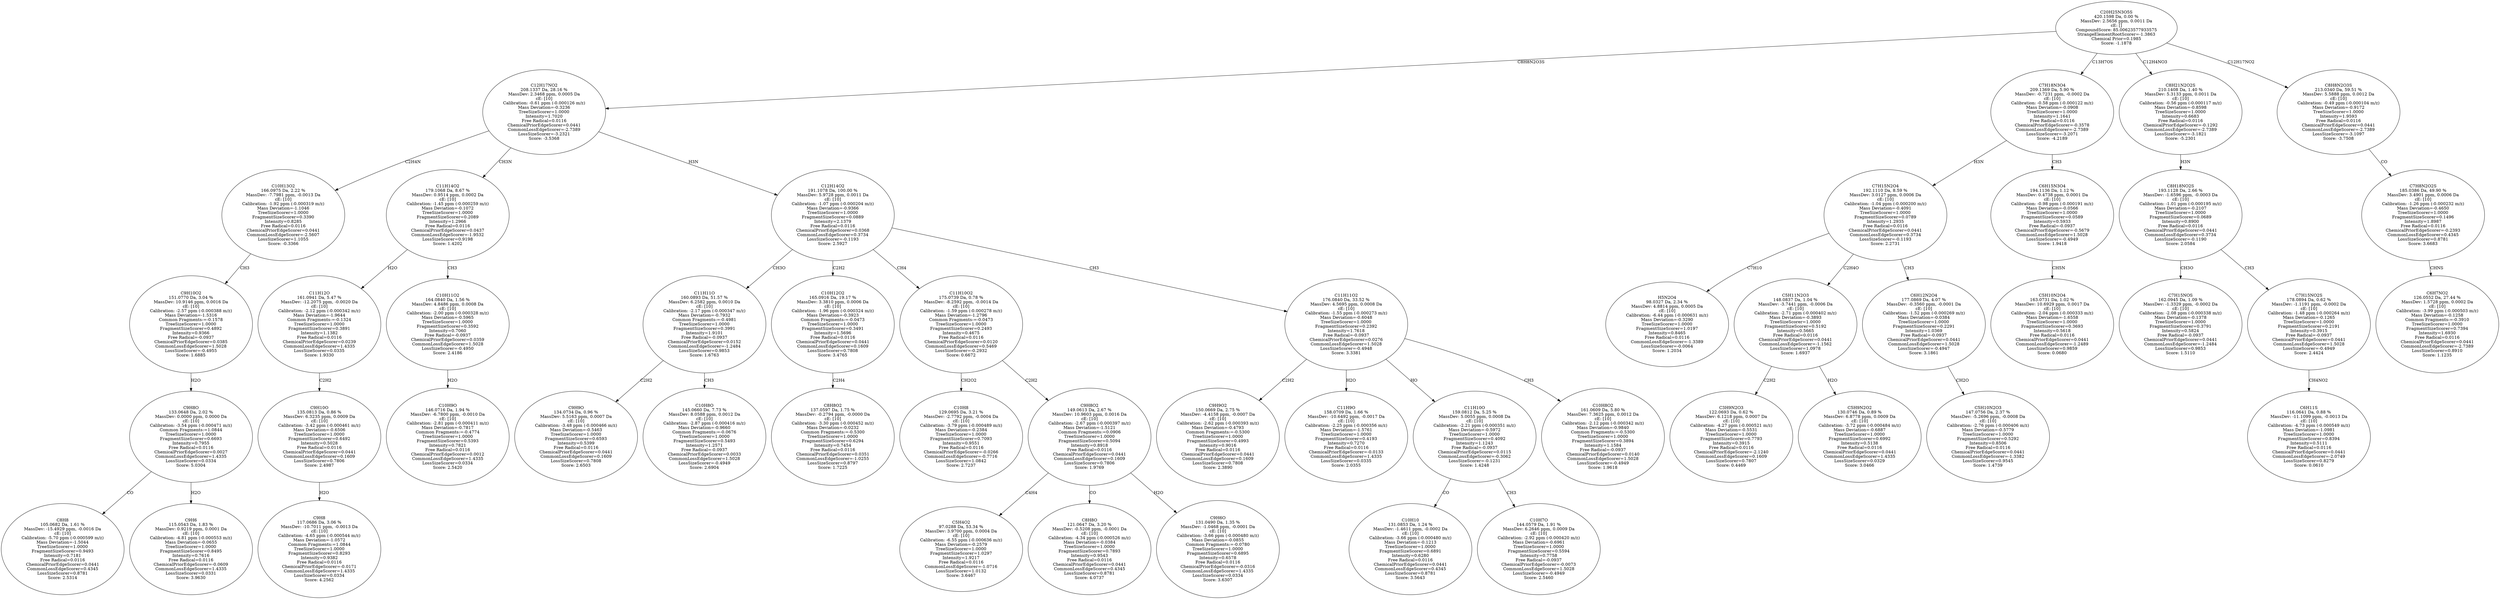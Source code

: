 strict digraph {
v1 [label="C8H8\n105.0682 Da, 1.61 %\nMassDev: -15.4929 ppm, -0.0016 Da\ncE: [10]\nCalibration: -5.70 ppm (-0.000599 m/z)\nMass Deviation=-1.5044\nTreeSizeScorer=1.0000\nFragmentSizeScorer=0.9493\nIntensity=0.7181\nFree Radical=0.0116\nChemicalPriorEdgeScorer=0.0441\nCommonLossEdgeScorer=0.4345\nLossSizeScorer=0.8781\nScore: 2.5314"];
v2 [label="C9H6\n115.0543 Da, 1.83 %\nMassDev: 0.9219 ppm, 0.0001 Da\ncE: [10]\nCalibration: -4.81 ppm (-0.000553 m/z)\nMass Deviation=-0.0655\nTreeSizeScorer=1.0000\nFragmentSizeScorer=0.8495\nIntensity=0.7616\nFree Radical=0.0116\nChemicalPriorEdgeScorer=-0.0609\nCommonLossEdgeScorer=1.4335\nLossSizeScorer=0.0331\nScore: 3.9630"];
v3 [label="C9H8O\n133.0648 Da, 2.02 %\nMassDev: 0.0000 ppm, 0.0000 Da\ncE: [10]\nCalibration: -3.54 ppm (-0.000471 m/z)\nCommon Fragments:=1.0844\nTreeSizeScorer=1.0000\nFragmentSizeScorer=0.6693\nIntensity=0.7955\nFree Radical=0.0116\nChemicalPriorEdgeScorer=0.0027\nCommonLossEdgeScorer=1.4335\nLossSizeScorer=0.0334\nScore: 5.0304"];
v4 [label="C9H10O2\n151.0770 Da, 3.04 %\nMassDev: 10.9146 ppm, 0.0016 Da\ncE: [10]\nCalibration: -2.57 ppm (-0.000388 m/z)\nMass Deviation=-1.5316\nCommon Fragments:=-0.1578\nTreeSizeScorer=1.0000\nFragmentSizeScorer=0.4892\nIntensity=0.9366\nFree Radical=-0.0937\nChemicalPriorEdgeScorer=0.0385\nCommonLossEdgeScorer=1.5028\nLossSizeScorer=-0.4955\nScore: 1.6885"];
v5 [label="C10H13O2\n166.0975 Da, 2.22 %\nMassDev: -7.7981 ppm, -0.0013 Da\ncE: [10]\nCalibration: -1.92 ppm (-0.000319 m/z)\nMass Deviation=-1.1046\nTreeSizeScorer=1.0000\nFragmentSizeScorer=0.3390\nIntensity=0.8285\nFree Radical=0.0116\nChemicalPriorEdgeScorer=0.0441\nCommonLossEdgeScorer=-2.5607\nLossSizeScorer=1.1055\nScore: -0.3366"];
v6 [label="C9H8\n117.0686 Da, 3.06 %\nMassDev: -10.7011 ppm, -0.0013 Da\ncE: [10]\nCalibration: -4.65 ppm (-0.000544 m/z)\nMass Deviation=-1.0572\nCommon Fragments:=1.0844\nTreeSizeScorer=1.0000\nFragmentSizeScorer=0.8293\nIntensity=0.9382\nFree Radical=0.0116\nChemicalPriorEdgeScorer=-0.0171\nCommonLossEdgeScorer=1.4335\nLossSizeScorer=0.0334\nScore: 4.2562"];
v7 [label="C9H10O\n135.0813 Da, 0.86 %\nMassDev: 6.3235 ppm, 0.0009 Da\ncE: [10]\nCalibration: -3.42 ppm (-0.000461 m/z)\nMass Deviation=-0.6506\nTreeSizeScorer=1.0000\nFragmentSizeScorer=0.6492\nIntensity=0.5028\nFree Radical=0.0116\nChemicalPriorEdgeScorer=0.0441\nCommonLossEdgeScorer=0.1609\nLossSizeScorer=0.7806\nScore: 2.4987"];
v8 [label="C11H12O\n161.0941 Da, 5.47 %\nMassDev: -12.2075 ppm, -0.0020 Da\ncE: [10]\nCalibration: -2.12 ppm (-0.000342 m/z)\nMass Deviation=-1.9644\nCommon Fragments:=-0.1324\nTreeSizeScorer=1.0000\nFragmentSizeScorer=0.3891\nIntensity=1.1382\nFree Radical=0.0116\nChemicalPriorEdgeScorer=0.0239\nCommonLossEdgeScorer=1.4335\nLossSizeScorer=0.0335\nScore: 1.9330"];
v9 [label="C10H9O\n146.0716 Da, 1.94 %\nMassDev: -6.7800 ppm, -0.0010 Da\ncE: [10]\nCalibration: -2.81 ppm (-0.000411 m/z)\nMass Deviation=-0.7817\nCommon Fragments:=-0.4774\nTreeSizeScorer=1.0000\nFragmentSizeScorer=0.5393\nIntensity=0.7821\nFree Radical=0.0116\nChemicalPriorEdgeScorer=0.0012\nCommonLossEdgeScorer=1.4335\nLossSizeScorer=0.0334\nScore: 2.5420"];
v10 [label="C10H11O2\n164.0840 Da, 1.56 %\nMassDev: 4.8486 ppm, 0.0008 Da\ncE: [10]\nCalibration: -2.00 ppm (-0.000328 m/z)\nMass Deviation=-0.5965\nTreeSizeScorer=1.0000\nFragmentSizeScorer=0.3592\nIntensity=0.7060\nFree Radical=-0.0937\nChemicalPriorEdgeScorer=0.0359\nCommonLossEdgeScorer=1.5028\nLossSizeScorer=-0.4950\nScore: 2.4186"];
v11 [label="C11H14O2\n179.1068 Da, 8.67 %\nMassDev: 0.9514 ppm, 0.0002 Da\ncE: [10]\nCalibration: -1.45 ppm (-0.000259 m/z)\nMass Deviation=-0.1072\nTreeSizeScorer=1.0000\nFragmentSizeScorer=0.2089\nIntensity=1.2966\nFree Radical=0.0116\nChemicalPriorEdgeScorer=0.0437\nCommonLossEdgeScorer=-1.9532\nLossSizeScorer=0.9198\nScore: 1.4202"];
v12 [label="C9H9O\n134.0734 Da, 0.96 %\nMassDev: 5.5163 ppm, 0.0007 Da\ncE: [10]\nCalibration: -3.48 ppm (-0.000466 m/z)\nMass Deviation=-0.5463\nTreeSizeScorer=1.0000\nFragmentSizeScorer=0.6593\nIntensity=0.5399\nFree Radical=0.0116\nChemicalPriorEdgeScorer=0.0441\nCommonLossEdgeScorer=0.1609\nLossSizeScorer=0.7808\nScore: 2.6503"];
v13 [label="C10H8O\n145.0660 Da, 7.73 %\nMassDev: 8.0588 ppm, 0.0012 Da\ncE: [10]\nCalibration: -2.87 ppm (-0.000416 m/z)\nMass Deviation=-0.9660\nCommon Fragments:=-0.0676\nTreeSizeScorer=1.0000\nFragmentSizeScorer=0.5493\nIntensity=1.2571\nFree Radical=-0.0937\nChemicalPriorEdgeScorer=0.0033\nCommonLossEdgeScorer=1.5028\nLossSizeScorer=-0.4949\nScore: 2.6904"];
v14 [label="C11H11O\n160.0893 Da, 51.57 %\nMassDev: 6.2582 ppm, 0.0010 Da\ncE: [10]\nCalibration: -2.17 ppm (-0.000347 m/z)\nMass Deviation=-0.7932\nCommon Fragments:=-0.4981\nTreeSizeScorer=1.0000\nFragmentSizeScorer=0.3991\nIntensity=1.9101\nFree Radical=-0.0937\nChemicalPriorEdgeScorer=0.0152\nCommonLossEdgeScorer=-1.2484\nLossSizeScorer=0.9853\nScore: 1.6763"];
v15 [label="C8H8O2\n137.0597 Da, 1.75 %\nMassDev: -0.2794 ppm, -0.0000 Da\ncE: [10]\nCalibration: -3.30 ppm (-0.000452 m/z)\nMass Deviation=-0.0232\nCommon Fragments:=-0.5300\nTreeSizeScorer=1.0000\nFragmentSizeScorer=0.6294\nIntensity=0.7454\nFree Radical=0.0116\nChemicalPriorEdgeScorer=0.0351\nCommonLossEdgeScorer=-1.0255\nLossSizeScorer=0.8797\nScore: 1.7225"];
v16 [label="C10H12O2\n165.0916 Da, 19.17 %\nMassDev: 3.3810 ppm, 0.0006 Da\ncE: [10]\nCalibration: -1.96 ppm (-0.000324 m/z)\nMass Deviation=-0.3923\nCommon Fragments:=-0.0473\nTreeSizeScorer=1.0000\nFragmentSizeScorer=0.3491\nIntensity=1.5696\nFree Radical=0.0116\nChemicalPriorEdgeScorer=0.0441\nCommonLossEdgeScorer=0.1609\nLossSizeScorer=0.7808\nScore: 3.4765"];
v17 [label="C10H8\n129.0695 Da, 3.21 %\nMassDev: -2.7792 ppm, -0.0004 Da\ncE: [10]\nCalibration: -3.79 ppm (-0.000489 m/z)\nMass Deviation=-0.2384\nTreeSizeScorer=1.0000\nFragmentSizeScorer=0.7093\nIntensity=0.9551\nFree Radical=0.0116\nChemicalPriorEdgeScorer=-0.0266\nCommonLossEdgeScorer=-0.7716\nLossSizeScorer=1.0842\nScore: 2.7237"];
v18 [label="C5H4O2\n97.0288 Da, 53.34 %\nMassDev: 3.9700 ppm, 0.0004 Da\ncE: [10]\nCalibration: -6.55 ppm (-0.000636 m/z)\nMass Deviation=-0.2579\nTreeSizeScorer=1.0000\nFragmentSizeScorer=1.0297\nIntensity=1.9217\nFree Radical=0.0116\nCommonLossEdgeScorer=-1.0716\nLossSizeScorer=1.0132\nScore: 3.6467"];
v19 [label="C8H8O\n121.0647 Da, 3.20 %\nMassDev: -0.5208 ppm, -0.0001 Da\ncE: [10]\nCalibration: -4.34 ppm (-0.000526 m/z)\nMass Deviation=-0.0384\nTreeSizeScorer=1.0000\nFragmentSizeScorer=0.7893\nIntensity=0.9543\nFree Radical=0.0116\nChemicalPriorEdgeScorer=0.0441\nCommonLossEdgeScorer=0.4345\nLossSizeScorer=0.8781\nScore: 4.0737"];
v20 [label="C9H6O\n131.0490 Da, 1.35 %\nMassDev: -1.0468 ppm, -0.0001 Da\ncE: [10]\nCalibration: -3.66 ppm (-0.000480 m/z)\nMass Deviation=-0.0855\nCommon Fragments:=-0.0780\nTreeSizeScorer=1.0000\nFragmentSizeScorer=0.6895\nIntensity=0.6578\nFree Radical=0.0116\nChemicalPriorEdgeScorer=-0.0316\nCommonLossEdgeScorer=1.4335\nLossSizeScorer=0.0334\nScore: 3.6307"];
v21 [label="C9H8O2\n149.0613 Da, 2.67 %\nMassDev: 10.9603 ppm, 0.0016 Da\ncE: [10]\nCalibration: -2.67 ppm (-0.000397 m/z)\nMass Deviation=-1.5121\nCommon Fragments:=0.0906\nTreeSizeScorer=1.0000\nFragmentSizeScorer=0.5094\nIntensity=0.8918\nFree Radical=0.0116\nChemicalPriorEdgeScorer=0.0441\nCommonLossEdgeScorer=0.1609\nLossSizeScorer=0.7806\nScore: 1.9769"];
v22 [label="C11H10O2\n175.0739 Da, 0.78 %\nMassDev: -8.2592 ppm, -0.0014 Da\ncE: [10]\nCalibration: -1.59 ppm (-0.000278 m/z)\nMass Deviation=-1.2796\nCommon Fragments:=-0.0473\nTreeSizeScorer=1.0000\nFragmentSizeScorer=0.2493\nIntensity=0.4675\nFree Radical=0.0116\nChemicalPriorEdgeScorer=0.0120\nCommonLossEdgeScorer=0.5469\nLossSizeScorer=-0.2932\nScore: 0.6672"];
v23 [label="C9H9O2\n150.0669 Da, 2.75 %\nMassDev: -4.4158 ppm, -0.0007 Da\ncE: [10]\nCalibration: -2.62 ppm (-0.000393 m/z)\nMass Deviation=-0.4793\nCommon Fragments:=-0.5300\nTreeSizeScorer=1.0000\nFragmentSizeScorer=0.4993\nIntensity=0.9016\nFree Radical=0.0116\nChemicalPriorEdgeScorer=0.0441\nCommonLossEdgeScorer=0.1609\nLossSizeScorer=0.7808\nScore: 2.3890"];
v24 [label="C11H9O\n158.0709 Da, 1.66 %\nMassDev: -10.6492 ppm, -0.0017 Da\ncE: [10]\nCalibration: -2.25 ppm (-0.000356 m/z)\nMass Deviation=-1.5761\nTreeSizeScorer=1.0000\nFragmentSizeScorer=0.4193\nIntensity=0.7270\nFree Radical=0.0116\nChemicalPriorEdgeScorer=-0.0133\nCommonLossEdgeScorer=1.4335\nLossSizeScorer=0.0335\nScore: 2.0355"];
v25 [label="C10H10\n131.0853 Da, 1.24 %\nMassDev: -1.4611 ppm, -0.0002 Da\ncE: [10]\nCalibration: -3.66 ppm (-0.000480 m/z)\nMass Deviation=-0.1213\nTreeSizeScorer=1.0000\nFragmentSizeScorer=0.6891\nIntensity=0.6280\nFree Radical=0.0116\nChemicalPriorEdgeScorer=0.0441\nCommonLossEdgeScorer=0.4345\nLossSizeScorer=0.8781\nScore: 3.5643"];
v26 [label="C10H7O\n144.0579 Da, 1.91 %\nMassDev: 6.2646 ppm, 0.0009 Da\ncE: [10]\nCalibration: -2.92 ppm (-0.000420 m/z)\nMass Deviation=-0.6961\nTreeSizeScorer=1.0000\nFragmentSizeScorer=0.5594\nIntensity=0.7758\nFree Radical=-0.0937\nChemicalPriorEdgeScorer=-0.0073\nCommonLossEdgeScorer=1.5028\nLossSizeScorer=-0.4949\nScore: 2.5460"];
v27 [label="C11H10O\n159.0812 Da, 5.25 %\nMassDev: 5.0055 ppm, 0.0008 Da\ncE: [10]\nCalibration: -2.21 ppm (-0.000351 m/z)\nMass Deviation=-0.5972\nTreeSizeScorer=1.0000\nFragmentSizeScorer=0.4092\nIntensity=1.1243\nFree Radical=-0.0937\nChemicalPriorEdgeScorer=0.0115\nCommonLossEdgeScorer=-0.3062\nLossSizeScorer=-0.1231\nScore: 1.4248"];
v28 [label="C10H8O2\n161.0609 Da, 5.80 %\nMassDev: 7.3625 ppm, 0.0012 Da\ncE: [10]\nCalibration: -2.12 ppm (-0.000342 m/z)\nMass Deviation=-0.9840\nCommon Fragments:=-0.5300\nTreeSizeScorer=1.0000\nFragmentSizeScorer=0.3894\nIntensity=1.1584\nFree Radical=-0.0937\nChemicalPriorEdgeScorer=0.0140\nCommonLossEdgeScorer=1.5028\nLossSizeScorer=-0.4949\nScore: 1.9618"];
v29 [label="C11H11O2\n176.0840 Da, 33.52 %\nMassDev: 4.5695 ppm, 0.0008 Da\ncE: [10]\nCalibration: -1.55 ppm (-0.000273 m/z)\nMass Deviation=-0.6048\nTreeSizeScorer=1.0000\nFragmentSizeScorer=0.2392\nIntensity=1.7618\nFree Radical=-0.0937\nChemicalPriorEdgeScorer=0.0276\nCommonLossEdgeScorer=1.5028\nLossSizeScorer=-0.4948\nScore: 3.3381"];
v30 [label="C12H14O2\n191.1078 Da, 100.00 %\nMassDev: 5.9728 ppm, 0.0011 Da\ncE: [10]\nCalibration: -1.07 ppm (-0.000204 m/z)\nMass Deviation=-0.9366\nTreeSizeScorer=1.0000\nFragmentSizeScorer=0.0889\nIntensity=2.1379\nFree Radical=0.0116\nChemicalPriorEdgeScorer=0.0368\nCommonLossEdgeScorer=0.3734\nLossSizeScorer=-0.1193\nScore: 2.5927"];
v31 [label="C12H17NO2\n208.1337 Da, 28.16 %\nMassDev: 2.3468 ppm, 0.0005 Da\ncE: [10]\nCalibration: -0.61 ppm (-0.000126 m/z)\nMass Deviation=-0.3236\nTreeSizeScorer=1.0000\nIntensity=1.7020\nFree Radical=0.0116\nChemicalPriorEdgeScorer=0.0441\nCommonLossEdgeScorer=-2.7389\nLossSizeScorer=-3.2321\nScore: -3.5368"];
v32 [label="H5N2O4\n98.0327 Da, 2.34 %\nMassDev: 4.8814 ppm, 0.0005 Da\ncE: [10]\nCalibration: -6.44 ppm (-0.000631 m/z)\nMass Deviation=-0.3290\nTreeSizeScorer=1.0000\nFragmentSizeScorer=1.0197\nIntensity=0.8465\nFree Radical=0.0116\nCommonLossEdgeScorer=-1.3389\nLossSizeScorer=-0.0064\nScore: 1.2034"];
v33 [label="C3H9N2O3\n122.0693 Da, 0.62 %\nMassDev: 6.1218 ppm, 0.0007 Da\ncE: [10]\nCalibration: -4.27 ppm (-0.000521 m/z)\nMass Deviation=-0.5531\nTreeSizeScorer=1.0000\nFragmentSizeScorer=0.7793\nIntensity=0.3915\nFree Radical=0.0116\nChemicalPriorEdgeScorer=-2.1240\nCommonLossEdgeScorer=0.1609\nLossSizeScorer=0.7807\nScore: 0.4469"];
v34 [label="C5H9N2O2\n130.0746 Da, 0.89 %\nMassDev: 6.8778 ppm, 0.0009 Da\ncE: [10]\nCalibration: -3.72 ppm (-0.000484 m/z)\nMass Deviation=-0.6887\nTreeSizeScorer=1.0000\nFragmentSizeScorer=0.6992\nIntensity=0.5138\nFree Radical=0.0116\nChemicalPriorEdgeScorer=0.0441\nCommonLossEdgeScorer=1.4335\nLossSizeScorer=0.0329\nScore: 3.0466"];
v35 [label="C5H11N2O3\n148.0837 Da, 1.04 %\nMassDev: -3.7441 ppm, -0.0006 Da\ncE: [10]\nCalibration: -2.71 ppm (-0.000402 m/z)\nMass Deviation=-0.3893\nTreeSizeScorer=1.0000\nFragmentSizeScorer=0.5192\nIntensity=0.5665\nFree Radical=0.0116\nChemicalPriorEdgeScorer=0.0441\nCommonLossEdgeScorer=-1.1562\nLossSizeScorer=1.0978\nScore: 1.6937"];
v36 [label="C5H10N2O3\n147.0756 Da, 2.37 %\nMassDev: -5.2696 ppm, -0.0008 Da\ncE: [10]\nCalibration: -2.76 ppm (-0.000406 m/z)\nMass Deviation=-0.5779\nTreeSizeScorer=1.0000\nFragmentSizeScorer=0.5292\nIntensity=0.8506\nFree Radical=0.0116\nChemicalPriorEdgeScorer=0.0441\nCommonLossEdgeScorer=-1.3382\nLossSizeScorer=0.9545\nScore: 1.4739"];
v37 [label="C6H12N2O4\n177.0869 Da, 4.07 %\nMassDev: -0.3560 ppm, -0.0001 Da\ncE: [10]\nCalibration: -1.52 ppm (-0.000269 m/z)\nMass Deviation=-0.0384\nTreeSizeScorer=1.0000\nFragmentSizeScorer=0.2291\nIntensity=1.0369\nFree Radical=-0.0937\nChemicalPriorEdgeScorer=0.0441\nCommonLossEdgeScorer=1.5028\nLossSizeScorer=-0.4947\nScore: 3.1861"];
v38 [label="C7H15N2O4\n192.1110 Da, 8.59 %\nMassDev: 3.0127 ppm, 0.0006 Da\ncE: [10]\nCalibration: -1.04 ppm (-0.000200 m/z)\nMass Deviation=-0.4091\nTreeSizeScorer=1.0000\nFragmentSizeScorer=0.0789\nIntensity=1.2935\nFree Radical=0.0116\nChemicalPriorEdgeScorer=0.0441\nCommonLossEdgeScorer=0.3734\nLossSizeScorer=-0.1193\nScore: 2.2731"];
v39 [label="C5H10N2O4\n163.0731 Da, 1.02 %\nMassDev: 10.6929 ppm, 0.0017 Da\ncE: [10]\nCalibration: -2.04 ppm (-0.000333 m/z)\nMass Deviation=-1.6558\nTreeSizeScorer=1.0000\nFragmentSizeScorer=0.3693\nIntensity=0.5618\nFree Radical=0.0116\nChemicalPriorEdgeScorer=0.0441\nCommonLossEdgeScorer=-1.2489\nLossSizeScorer=0.9859\nScore: 0.0680"];
v40 [label="C6H15N3O4\n194.1136 Da, 1.12 %\nMassDev: 0.4738 ppm, 0.0001 Da\ncE: [10]\nCalibration: -0.98 ppm (-0.000191 m/z)\nMass Deviation=-0.0566\nTreeSizeScorer=1.0000\nFragmentSizeScorer=0.0589\nIntensity=0.5933\nFree Radical=-0.0937\nChemicalPriorEdgeScorer=-0.5679\nCommonLossEdgeScorer=1.5028\nLossSizeScorer=-0.4949\nScore: 1.9418"];
v41 [label="C7H18N3O4\n209.1369 Da, 5.90 %\nMassDev: -0.7231 ppm, -0.0002 Da\ncE: [10]\nCalibration: -0.58 ppm (-0.000122 m/z)\nMass Deviation=-0.0908\nTreeSizeScorer=1.0000\nIntensity=1.1641\nFree Radical=0.0116\nChemicalPriorEdgeScorer=-0.3578\nCommonLossEdgeScorer=-2.7389\nLossSizeScorer=-3.2071\nScore: -4.2189"];
v42 [label="C7H15NOS\n162.0945 Da, 1.09 %\nMassDev: -1.3329 ppm, -0.0002 Da\ncE: [10]\nCalibration: -2.08 ppm (-0.000338 m/z)\nMass Deviation=-0.1378\nTreeSizeScorer=1.0000\nFragmentSizeScorer=0.3791\nIntensity=0.5824\nFree Radical=-0.0937\nChemicalPriorEdgeScorer=0.0441\nCommonLossEdgeScorer=-1.2484\nLossSizeScorer=0.9853\nScore: 1.5110"];
v43 [label="C6H11S\n116.0641 Da, 0.88 %\nMassDev: -11.1099 ppm, -0.0013 Da\ncE: [10]\nCalibration: -4.73 ppm (-0.000549 m/z)\nMass Deviation=-1.0981\nTreeSizeScorer=1.0000\nFragmentSizeScorer=0.8394\nIntensity=0.5111\nFree Radical=0.0116\nChemicalPriorEdgeScorer=0.0441\nCommonLossEdgeScorer=-2.0749\nLossSizeScorer=0.8279\nScore: 0.0610"];
v44 [label="C7H15NO2S\n178.0894 Da, 0.62 %\nMassDev: -1.1191 ppm, -0.0002 Da\ncE: [10]\nCalibration: -1.48 ppm (-0.000264 m/z)\nMass Deviation=-0.1265\nTreeSizeScorer=1.0000\nFragmentSizeScorer=0.2191\nIntensity=0.3915\nFree Radical=-0.0937\nChemicalPriorEdgeScorer=0.0441\nCommonLossEdgeScorer=1.5028\nLossSizeScorer=-0.4949\nScore: 2.4424"];
v45 [label="C8H18NO2S\n193.1128 Da, 2.66 %\nMassDev: -1.6596 ppm, -0.0003 Da\ncE: [10]\nCalibration: -1.01 ppm (-0.000195 m/z)\nMass Deviation=-0.2107\nTreeSizeScorer=1.0000\nFragmentSizeScorer=0.0689\nIntensity=0.8900\nFree Radical=0.0116\nChemicalPriorEdgeScorer=0.0441\nCommonLossEdgeScorer=0.3734\nLossSizeScorer=-0.1190\nScore: 2.0584"];
v46 [label="C8H21N2O2S\n210.1408 Da, 1.40 %\nMassDev: 5.3133 ppm, 0.0011 Da\ncE: [10]\nCalibration: -0.56 ppm (-0.000117 m/z)\nMass Deviation=-0.8598\nTreeSizeScorer=1.0000\nIntensity=0.6683\nFree Radical=0.0116\nChemicalPriorEdgeScorer=-0.1292\nCommonLossEdgeScorer=-2.7389\nLossSizeScorer=-3.1821\nScore: -5.2301"];
v47 [label="C6H7NO2\n126.0552 Da, 27.44 %\nMassDev: 1.5728 ppm, 0.0002 Da\ncE: [10]\nCalibration: -3.99 ppm (-0.000503 m/z)\nMass Deviation=-0.1258\nCommon Fragments:=-0.3910\nTreeSizeScorer=1.0000\nFragmentSizeScorer=0.7394\nIntensity=1.6930\nFree Radical=0.0116\nChemicalPriorEdgeScorer=0.0441\nCommonLossEdgeScorer=-2.7389\nLossSizeScorer=0.8910\nScore: 1.1235"];
v48 [label="C7H8N2O2S\n185.0386 Da, 49.90 %\nMassDev: 3.4901 ppm, 0.0006 Da\ncE: [10]\nCalibration: -1.26 ppm (-0.000232 m/z)\nMass Deviation=-0.4650\nTreeSizeScorer=1.0000\nFragmentSizeScorer=0.1496\nIntensity=1.8987\nFree Radical=0.0116\nChemicalPriorEdgeScorer=-0.2393\nCommonLossEdgeScorer=0.4345\nLossSizeScorer=0.8781\nScore: 3.6683"];
v49 [label="C8H8N2O3S\n213.0340 Da, 59.51 %\nMassDev: 5.5888 ppm, 0.0012 Da\ncE: [10]\nCalibration: -0.49 ppm (-0.000104 m/z)\nMass Deviation=-0.9172\nTreeSizeScorer=1.0000\nIntensity=1.9593\nFree Radical=0.0116\nChemicalPriorEdgeScorer=0.0441\nCommonLossEdgeScorer=-2.7389\nLossSizeScorer=-3.1097\nScore: -3.7508"];
v50 [label="C20H25N3O5S\n420.1598 Da, 0.00 %\nMassDev: 2.5656 ppm, 0.0011 Da\ncE: []\nCompoundScore: 85.00623577933575\nStrangeElementRootScorer=-1.3863\nChemical Prior=0.1985\nScore: -1.1878"];
v3 -> v1 [label="CO"];
v3 -> v2 [label="H2O"];
v4 -> v3 [label="H2O"];
v5 -> v4 [label="CH3"];
v31 -> v5 [label="C2H4N"];
v7 -> v6 [label="H2O"];
v8 -> v7 [label="C2H2"];
v11 -> v8 [label="H2O"];
v10 -> v9 [label="H2O"];
v11 -> v10 [label="CH3"];
v31 -> v11 [label="CH3N"];
v14 -> v12 [label="C2H2"];
v14 -> v13 [label="CH3"];
v30 -> v14 [label="CH3O"];
v16 -> v15 [label="C2H4"];
v30 -> v16 [label="C2H2"];
v22 -> v17 [label="CH2O2"];
v21 -> v18 [label="C4H4"];
v21 -> v19 [label="CO"];
v21 -> v20 [label="H2O"];
v22 -> v21 [label="C2H2"];
v30 -> v22 [label="CH4"];
v29 -> v23 [label="C2H2"];
v29 -> v24 [label="H2O"];
v27 -> v25 [label="CO"];
v27 -> v26 [label="CH3"];
v29 -> v27 [label="HO"];
v29 -> v28 [label="CH3"];
v30 -> v29 [label="CH3"];
v31 -> v30 [label="H3N"];
v50 -> v31 [label="C8H8N2O3S"];
v38 -> v32 [label="C7H10"];
v35 -> v33 [label="C2H2"];
v35 -> v34 [label="H2O"];
v38 -> v35 [label="C2H4O"];
v37 -> v36 [label="CH2O"];
v38 -> v37 [label="CH3"];
v41 -> v38 [label="H3N"];
v40 -> v39 [label="CH5N"];
v41 -> v40 [label="CH3"];
v50 -> v41 [label="C13H7OS"];
v45 -> v42 [label="CH3O"];
v44 -> v43 [label="CH4NO2"];
v45 -> v44 [label="CH3"];
v46 -> v45 [label="H3N"];
v50 -> v46 [label="C12H4NO3"];
v48 -> v47 [label="CHNS"];
v49 -> v48 [label="CO"];
v50 -> v49 [label="C12H17NO2"];
}